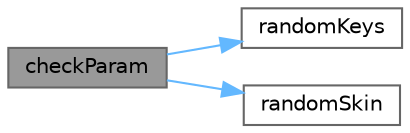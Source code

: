 digraph "checkParam"
{
 // LATEX_PDF_SIZE
  bgcolor="transparent";
  edge [fontname=Helvetica,fontsize=10,labelfontname=Helvetica,labelfontsize=10];
  node [fontname=Helvetica,fontsize=10,shape=box,height=0.2,width=0.4];
  rankdir="LR";
  Node1 [label="checkParam",height=0.2,width=0.4,color="gray40", fillcolor="grey60", style="filled", fontcolor="black",tooltip="Check if the key and value from the settings file are authorized."];
  Node1 -> Node2 [color="steelblue1",style="solid"];
  Node2 [label="randomKeys",height=0.2,width=0.4,color="grey40", fillcolor="white", style="filled",URL="$param_8cpp.html#ad4a3d063ebc7e99a32401183016ba46a",tooltip="Set Random moveKeys between [z,q,s,d]."];
  Node1 -> Node3 [color="steelblue1",style="solid"];
  Node3 [label="randomSkin",height=0.2,width=0.4,color="grey40", fillcolor="white", style="filled",URL="$param_8cpp.html#af269a8e6756124d3438c4f75a51b958e",tooltip="Set Random characters and maze skins."];
}
